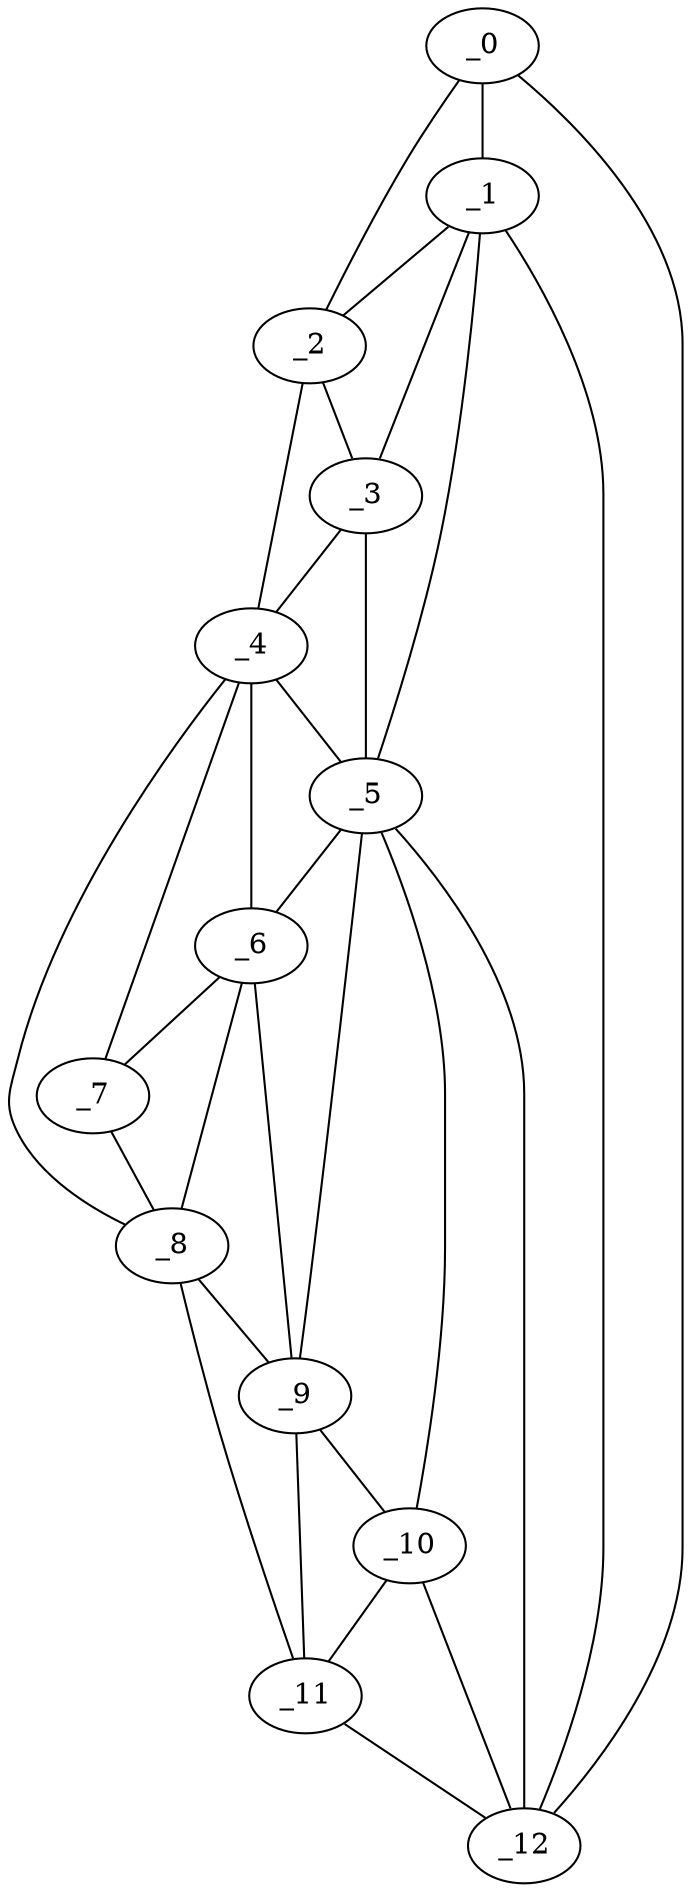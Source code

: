 graph "obj85__310.gxl" {
	_0	 [x=4,
		y=81];
	_1	 [x=13,
		y=75];
	_0 -- _1	 [valence=2];
	_2	 [x=38,
		y=35];
	_0 -- _2	 [valence=1];
	_12	 [x=126,
		y=78];
	_0 -- _12	 [valence=1];
	_1 -- _2	 [valence=2];
	_3	 [x=54,
		y=52];
	_1 -- _3	 [valence=2];
	_5	 [x=65,
		y=51];
	_1 -- _5	 [valence=1];
	_1 -- _12	 [valence=2];
	_2 -- _3	 [valence=1];
	_4	 [x=62,
		y=21];
	_2 -- _4	 [valence=1];
	_3 -- _4	 [valence=2];
	_3 -- _5	 [valence=1];
	_4 -- _5	 [valence=2];
	_6	 [x=87,
		y=44];
	_4 -- _6	 [valence=2];
	_7	 [x=90,
		y=31];
	_4 -- _7	 [valence=1];
	_8	 [x=101,
		y=30];
	_4 -- _8	 [valence=1];
	_5 -- _6	 [valence=1];
	_9	 [x=111,
		y=56];
	_5 -- _9	 [valence=2];
	_10	 [x=115,
		y=62];
	_5 -- _10	 [valence=2];
	_5 -- _12	 [valence=2];
	_6 -- _7	 [valence=2];
	_6 -- _8	 [valence=2];
	_6 -- _9	 [valence=2];
	_7 -- _8	 [valence=2];
	_8 -- _9	 [valence=2];
	_11	 [x=126,
		y=70];
	_8 -- _11	 [valence=1];
	_9 -- _10	 [valence=2];
	_9 -- _11	 [valence=1];
	_10 -- _11	 [valence=2];
	_10 -- _12	 [valence=2];
	_11 -- _12	 [valence=1];
}
